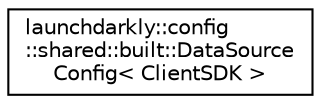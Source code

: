 digraph "Graphical Class Hierarchy"
{
 // LATEX_PDF_SIZE
  edge [fontname="Helvetica",fontsize="10",labelfontname="Helvetica",labelfontsize="10"];
  node [fontname="Helvetica",fontsize="10",shape=record];
  rankdir="LR";
  Node0 [label="launchdarkly::config\l::shared::built::DataSource\lConfig\< ClientSDK \>",height=0.2,width=0.4,color="black", fillcolor="white", style="filled",URL="$structlaunchdarkly_1_1config_1_1shared_1_1built_1_1DataSourceConfig_3_01ClientSDK_01_4.html",tooltip=" "];
}
